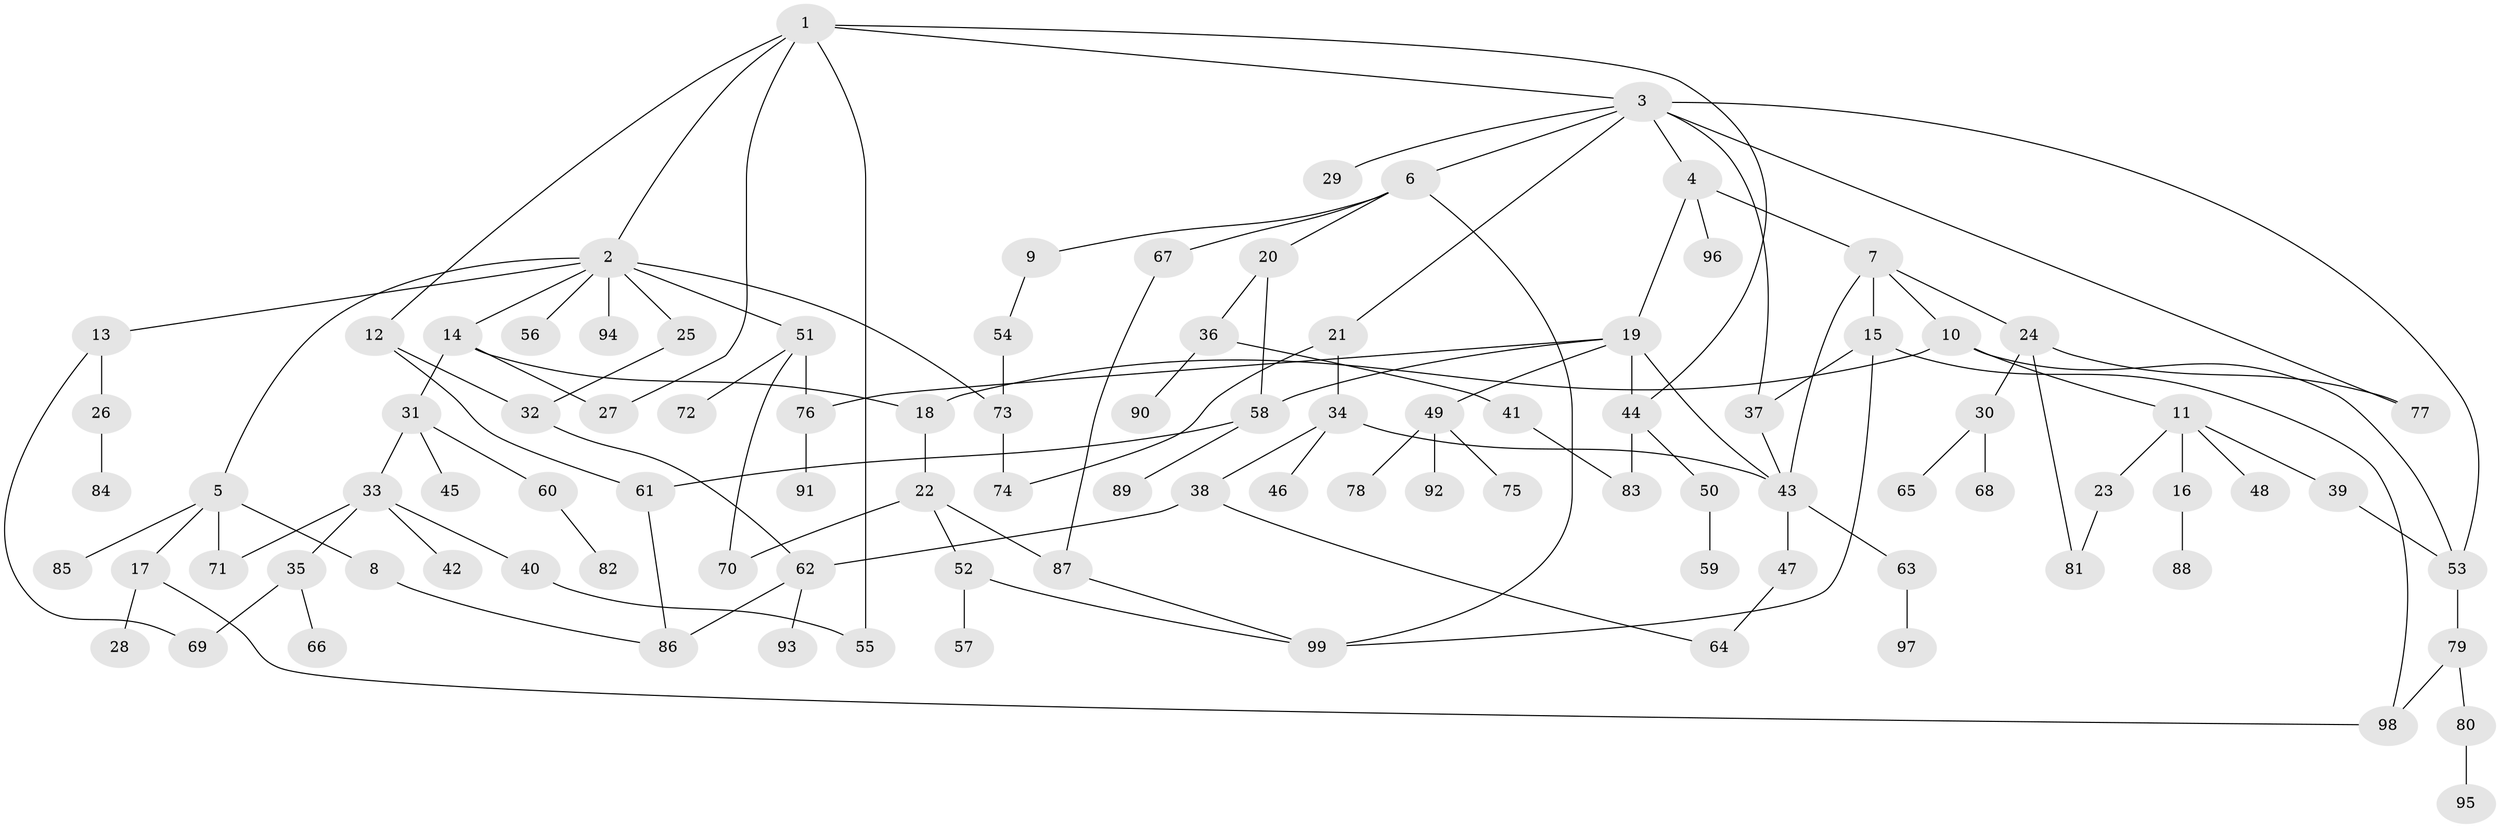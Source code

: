 // coarse degree distribution, {13: 0.02564102564102564, 15: 0.02564102564102564, 5: 0.07692307692307693, 2: 0.2564102564102564, 7: 0.02564102564102564, 4: 0.10256410256410256, 10: 0.02564102564102564, 3: 0.05128205128205128, 1: 0.41025641025641024}
// Generated by graph-tools (version 1.1) at 2025/16/03/04/25 18:16:57]
// undirected, 99 vertices, 130 edges
graph export_dot {
graph [start="1"]
  node [color=gray90,style=filled];
  1;
  2;
  3;
  4;
  5;
  6;
  7;
  8;
  9;
  10;
  11;
  12;
  13;
  14;
  15;
  16;
  17;
  18;
  19;
  20;
  21;
  22;
  23;
  24;
  25;
  26;
  27;
  28;
  29;
  30;
  31;
  32;
  33;
  34;
  35;
  36;
  37;
  38;
  39;
  40;
  41;
  42;
  43;
  44;
  45;
  46;
  47;
  48;
  49;
  50;
  51;
  52;
  53;
  54;
  55;
  56;
  57;
  58;
  59;
  60;
  61;
  62;
  63;
  64;
  65;
  66;
  67;
  68;
  69;
  70;
  71;
  72;
  73;
  74;
  75;
  76;
  77;
  78;
  79;
  80;
  81;
  82;
  83;
  84;
  85;
  86;
  87;
  88;
  89;
  90;
  91;
  92;
  93;
  94;
  95;
  96;
  97;
  98;
  99;
  1 -- 2;
  1 -- 3;
  1 -- 12;
  1 -- 27;
  1 -- 55;
  1 -- 44;
  2 -- 5;
  2 -- 13;
  2 -- 14;
  2 -- 25;
  2 -- 51;
  2 -- 56;
  2 -- 73;
  2 -- 94;
  3 -- 4;
  3 -- 6;
  3 -- 21;
  3 -- 29;
  3 -- 37;
  3 -- 53;
  3 -- 77;
  4 -- 7;
  4 -- 19;
  4 -- 96;
  5 -- 8;
  5 -- 17;
  5 -- 85;
  5 -- 71;
  6 -- 9;
  6 -- 20;
  6 -- 67;
  6 -- 99;
  7 -- 10;
  7 -- 15;
  7 -- 24;
  7 -- 43;
  8 -- 86;
  9 -- 54;
  10 -- 11;
  10 -- 18;
  10 -- 53;
  11 -- 16;
  11 -- 23;
  11 -- 39;
  11 -- 48;
  12 -- 32;
  12 -- 61;
  13 -- 26;
  13 -- 69;
  14 -- 31;
  14 -- 27;
  14 -- 18;
  15 -- 99;
  15 -- 37;
  15 -- 98;
  16 -- 88;
  17 -- 28;
  17 -- 98;
  18 -- 22;
  19 -- 44;
  19 -- 49;
  19 -- 58;
  19 -- 76;
  19 -- 43;
  20 -- 36;
  20 -- 58;
  21 -- 34;
  21 -- 74;
  22 -- 52;
  22 -- 87;
  22 -- 70;
  23 -- 81;
  24 -- 30;
  24 -- 81;
  24 -- 77;
  25 -- 32;
  26 -- 84;
  30 -- 65;
  30 -- 68;
  31 -- 33;
  31 -- 45;
  31 -- 60;
  32 -- 62;
  33 -- 35;
  33 -- 40;
  33 -- 42;
  33 -- 71;
  34 -- 38;
  34 -- 46;
  34 -- 43;
  35 -- 66;
  35 -- 69;
  36 -- 41;
  36 -- 90;
  37 -- 43;
  38 -- 62;
  38 -- 64;
  39 -- 53;
  40 -- 55;
  41 -- 83;
  43 -- 47;
  43 -- 63;
  44 -- 50;
  44 -- 83;
  47 -- 64;
  49 -- 75;
  49 -- 78;
  49 -- 92;
  50 -- 59;
  51 -- 70;
  51 -- 72;
  51 -- 76;
  52 -- 57;
  52 -- 99;
  53 -- 79;
  54 -- 73;
  58 -- 89;
  58 -- 61;
  60 -- 82;
  61 -- 86;
  62 -- 86;
  62 -- 93;
  63 -- 97;
  67 -- 87;
  73 -- 74;
  76 -- 91;
  79 -- 80;
  79 -- 98;
  80 -- 95;
  87 -- 99;
}
